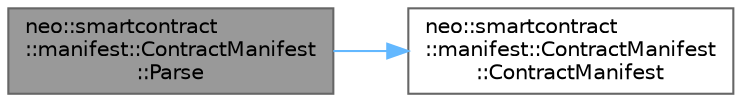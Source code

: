 digraph "neo::smartcontract::manifest::ContractManifest::Parse"
{
 // LATEX_PDF_SIZE
  bgcolor="transparent";
  edge [fontname=Helvetica,fontsize=10,labelfontname=Helvetica,labelfontsize=10];
  node [fontname=Helvetica,fontsize=10,shape=box,height=0.2,width=0.4];
  rankdir="LR";
  Node1 [id="Node000001",label="neo::smartcontract\l::manifest::ContractManifest\l::Parse",height=0.2,width=0.4,color="gray40", fillcolor="grey60", style="filled", fontcolor="black",tooltip="Parses a manifest from a JSON string."];
  Node1 -> Node2 [id="edge1_Node000001_Node000002",color="steelblue1",style="solid",tooltip=" "];
  Node2 [id="Node000002",label="neo::smartcontract\l::manifest::ContractManifest\l::ContractManifest",height=0.2,width=0.4,color="grey40", fillcolor="white", style="filled",URL="$classneo_1_1smartcontract_1_1manifest_1_1_contract_manifest.html#a612ada90ca5aaf68e949139423e92561",tooltip="Constructs a ContractManifest."];
}
